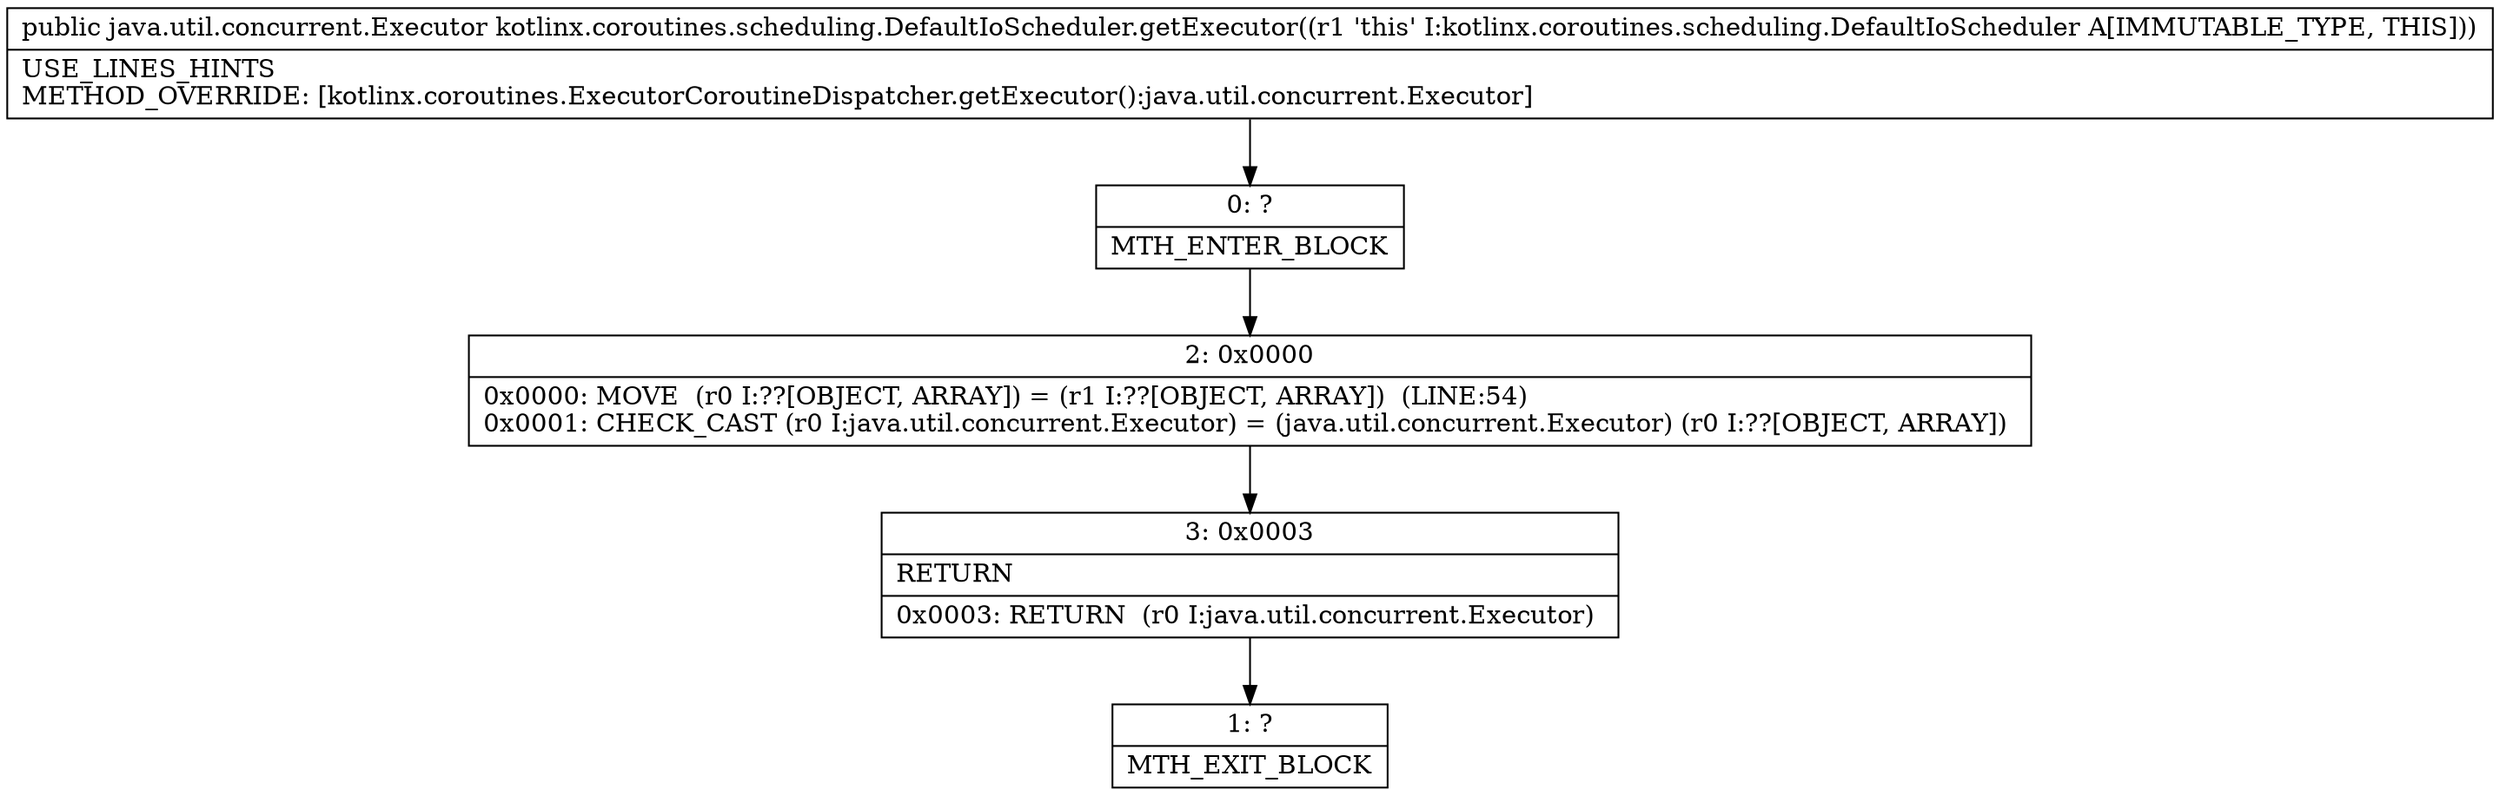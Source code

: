 digraph "CFG forkotlinx.coroutines.scheduling.DefaultIoScheduler.getExecutor()Ljava\/util\/concurrent\/Executor;" {
Node_0 [shape=record,label="{0\:\ ?|MTH_ENTER_BLOCK\l}"];
Node_2 [shape=record,label="{2\:\ 0x0000|0x0000: MOVE  (r0 I:??[OBJECT, ARRAY]) = (r1 I:??[OBJECT, ARRAY])  (LINE:54)\l0x0001: CHECK_CAST (r0 I:java.util.concurrent.Executor) = (java.util.concurrent.Executor) (r0 I:??[OBJECT, ARRAY]) \l}"];
Node_3 [shape=record,label="{3\:\ 0x0003|RETURN\l|0x0003: RETURN  (r0 I:java.util.concurrent.Executor) \l}"];
Node_1 [shape=record,label="{1\:\ ?|MTH_EXIT_BLOCK\l}"];
MethodNode[shape=record,label="{public java.util.concurrent.Executor kotlinx.coroutines.scheduling.DefaultIoScheduler.getExecutor((r1 'this' I:kotlinx.coroutines.scheduling.DefaultIoScheduler A[IMMUTABLE_TYPE, THIS]))  | USE_LINES_HINTS\lMETHOD_OVERRIDE: [kotlinx.coroutines.ExecutorCoroutineDispatcher.getExecutor():java.util.concurrent.Executor]\l}"];
MethodNode -> Node_0;Node_0 -> Node_2;
Node_2 -> Node_3;
Node_3 -> Node_1;
}

